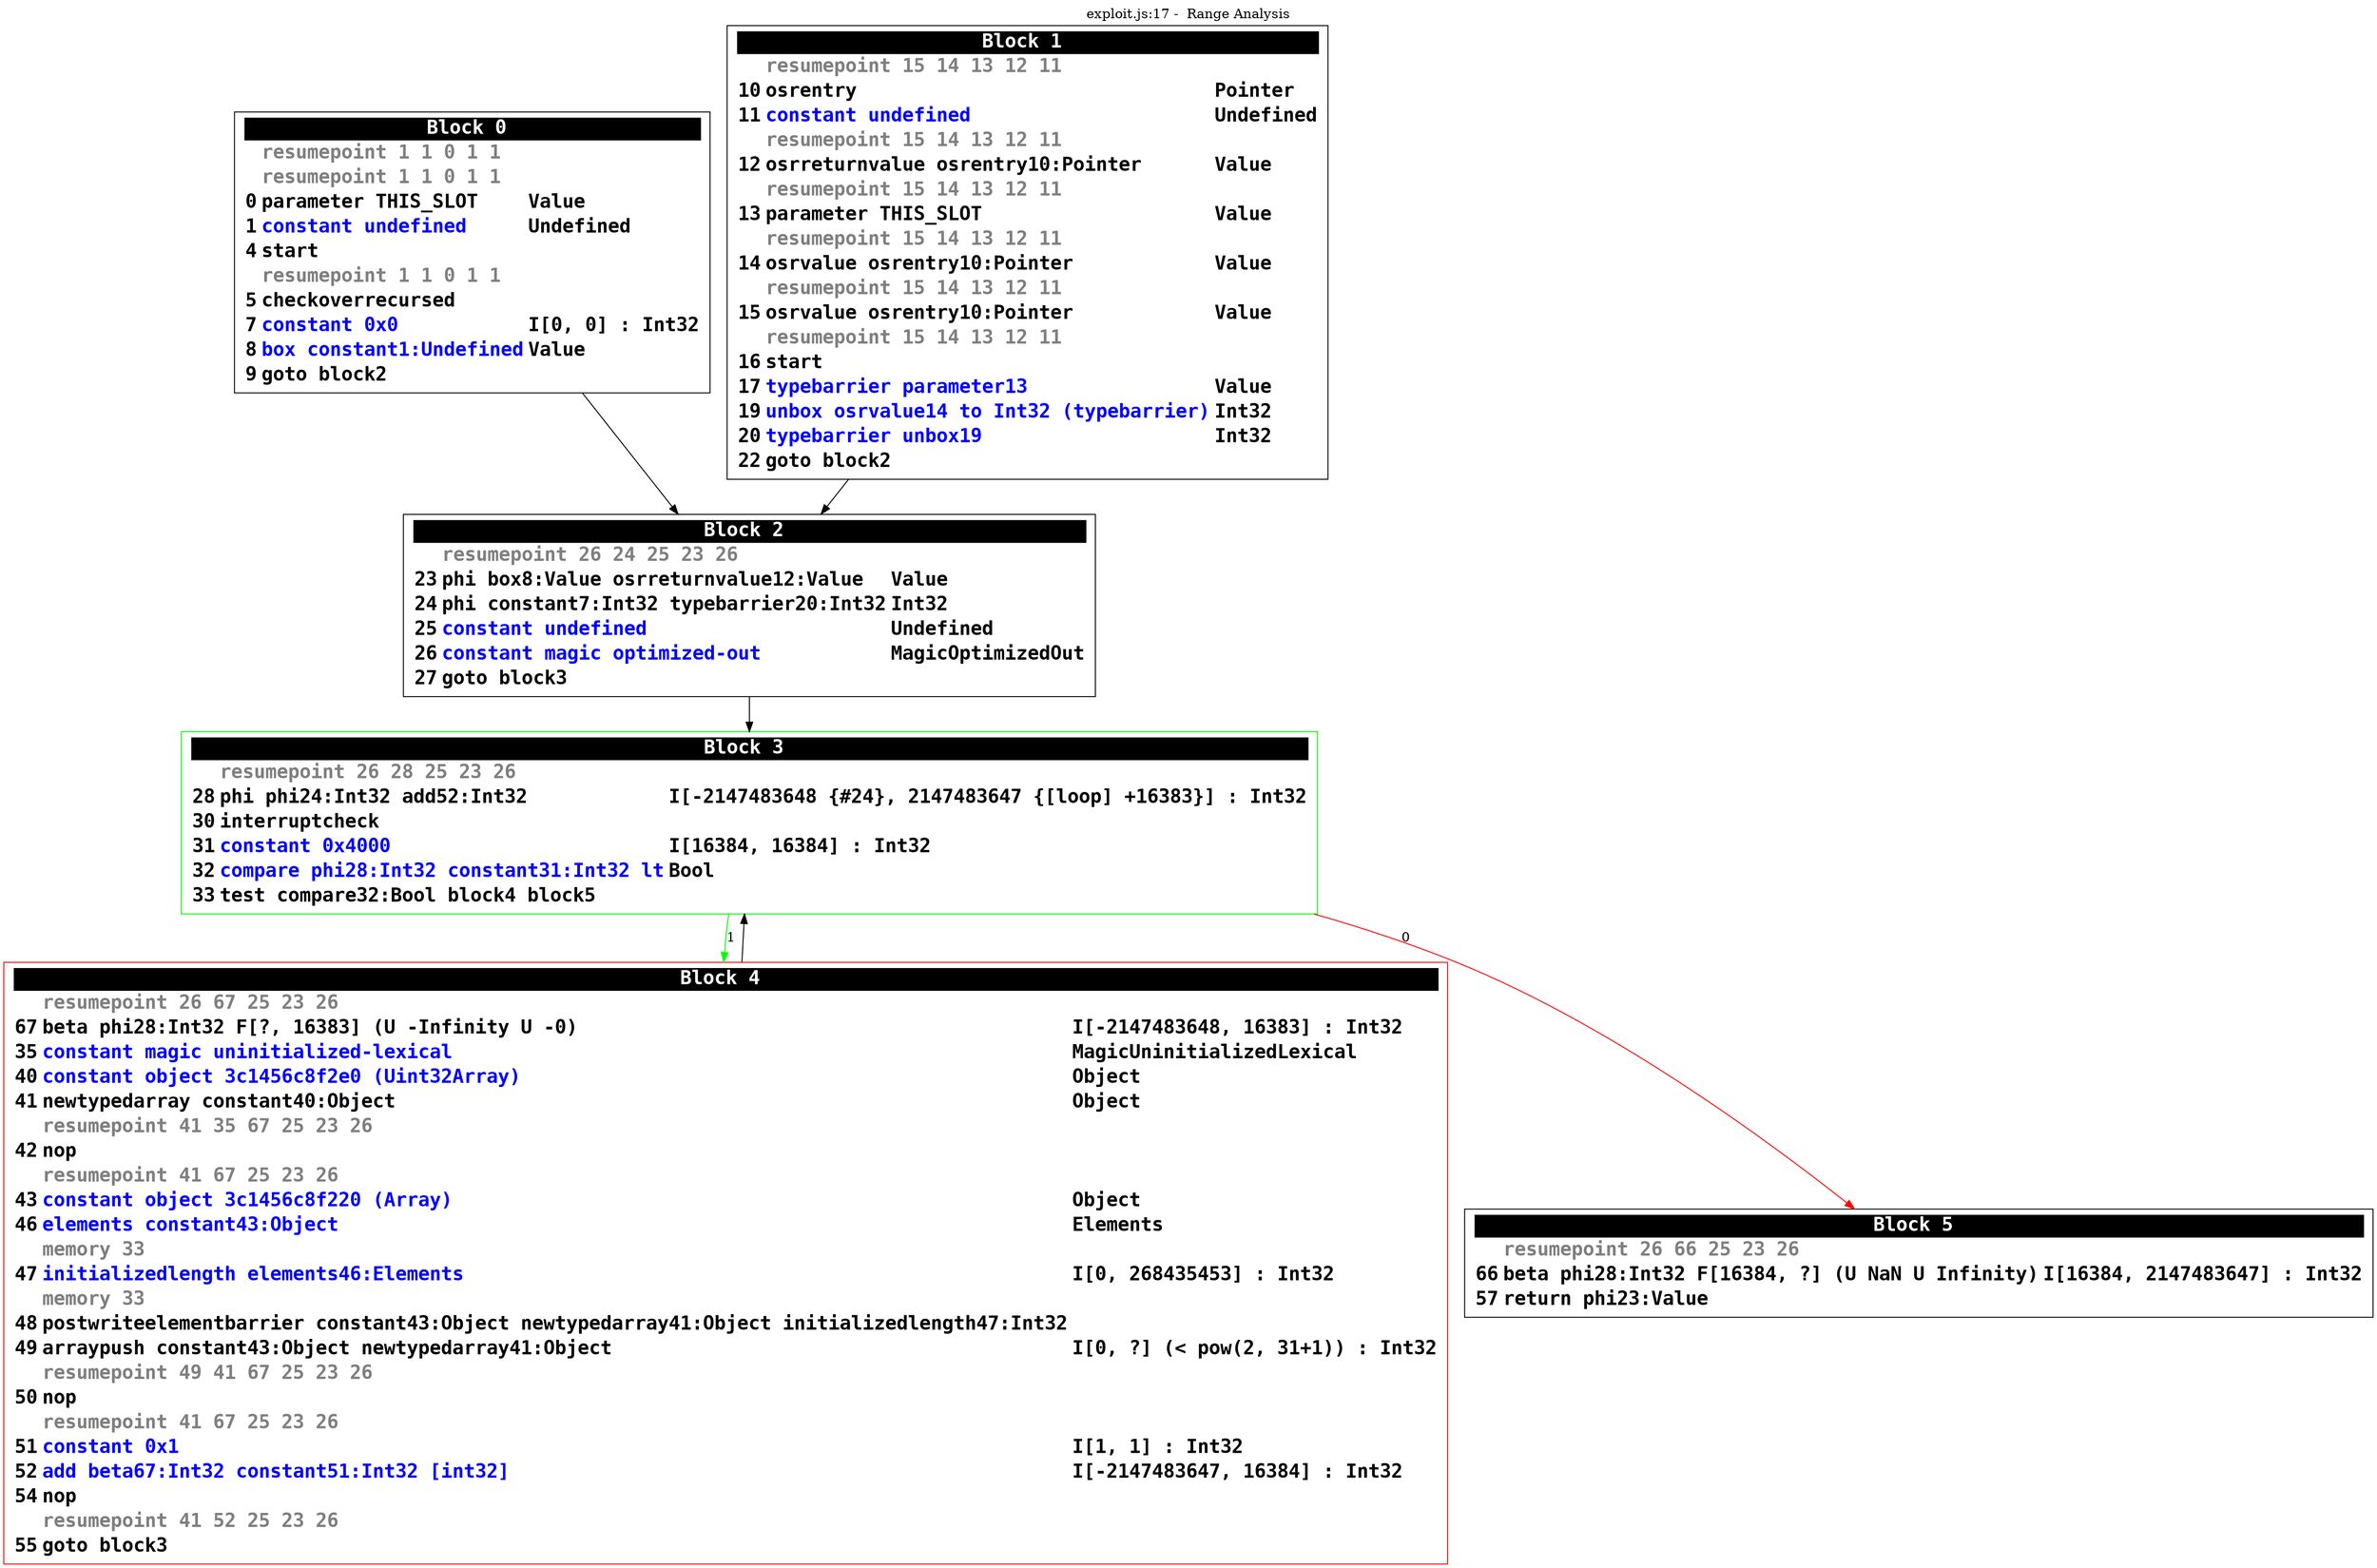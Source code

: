 digraph {
labelloc = t;
labelfontsize = 30;
label = "exploit.js:17 -  Range Analysis";
  rankdir=TB
  splines=true

  "Block0" [ shape=box fontsize=20 fontname="Consolas Bold" label=<<table border="0" cellborder="0" cellpadding="1"><tr><td align="center" bgcolor="black" colspan="3"><font color="white">Block 0 </font></td></tr><tr><td align="left"></td><td align="left"><font color="grey50">resumepoint 1 1 0 1 1 </font></td><td></td></tr><tr><td align="left"></td><td align="left"><font color="grey50">resumepoint 1 1 0 1 1 </font></td><td></td></tr><tr><td align="right" port="i0">0</td><td align="left">parameter THIS_SLOT</td><td align="left">Value</td></tr><tr><td align="right" port="i1">1</td><td align="left"><font color="blue">constant undefined</font></td><td align="left">Undefined</td></tr><tr><td align="right" port="i4">4</td><td align="left">start</td></tr><tr><td align="left"></td><td align="left"><font color="grey50">resumepoint 1 1 0 1 1 </font></td><td></td></tr><tr><td align="right" port="i5">5</td><td align="left">checkoverrecursed</td></tr><tr><td align="right" port="i7">7</td><td align="left"><font color="blue">constant 0x0</font></td><td align="left">I[0, 0] : Int32</td></tr><tr><td align="right" port="i8">8</td><td align="left"><font color="blue">box constant1:Undefined</font></td><td align="left">Value</td></tr><tr><td align="right" port="i9">9</td><td align="left">goto block2</td></tr></table>> ] ;
  "Block1" [ shape=box fontsize=20 fontname="Consolas Bold" label=<<table border="0" cellborder="0" cellpadding="1"><tr><td align="center" bgcolor="black" colspan="3"><font color="white">Block 1 </font></td></tr><tr><td align="left"></td><td align="left"><font color="grey50">resumepoint 15 14 13 12 11 </font></td><td></td></tr><tr><td align="right" port="i10">10</td><td align="left">osrentry</td><td align="left">Pointer</td></tr><tr><td align="right" port="i11">11</td><td align="left"><font color="blue">constant undefined</font></td><td align="left">Undefined</td></tr><tr><td align="left"></td><td align="left"><font color="grey50">resumepoint 15 14 13 12 11 </font></td><td></td></tr><tr><td align="right" port="i12">12</td><td align="left">osrreturnvalue osrentry10:Pointer</td><td align="left">Value</td></tr><tr><td align="left"></td><td align="left"><font color="grey50">resumepoint 15 14 13 12 11 </font></td><td></td></tr><tr><td align="right" port="i13">13</td><td align="left">parameter THIS_SLOT</td><td align="left">Value</td></tr><tr><td align="left"></td><td align="left"><font color="grey50">resumepoint 15 14 13 12 11 </font></td><td></td></tr><tr><td align="right" port="i14">14</td><td align="left">osrvalue osrentry10:Pointer</td><td align="left">Value</td></tr><tr><td align="left"></td><td align="left"><font color="grey50">resumepoint 15 14 13 12 11 </font></td><td></td></tr><tr><td align="right" port="i15">15</td><td align="left">osrvalue osrentry10:Pointer</td><td align="left">Value</td></tr><tr><td align="left"></td><td align="left"><font color="grey50">resumepoint 15 14 13 12 11 </font></td><td></td></tr><tr><td align="right" port="i16">16</td><td align="left">start</td></tr><tr><td align="right" port="i17">17</td><td align="left"><font color="blue">typebarrier parameter13</font></td><td align="left">Value</td></tr><tr><td align="right" port="i19">19</td><td align="left"><font color="blue">unbox osrvalue14 to Int32 (typebarrier)</font></td><td align="left">Int32</td></tr><tr><td align="right" port="i20">20</td><td align="left"><font color="blue">typebarrier unbox19</font></td><td align="left">Int32</td></tr><tr><td align="right" port="i22">22</td><td align="left">goto block2</td></tr></table>> ] ;
  "Block2" [ shape=box fontsize=20 fontname="Consolas Bold" label=<<table border="0" cellborder="0" cellpadding="1"><tr><td align="center" bgcolor="black" colspan="3"><font color="white">Block 2 </font></td></tr><tr><td align="left"></td><td align="left"><font color="grey50">resumepoint 26 24 25 23 26 </font></td><td></td></tr><tr><td align="right" port="i23">23</td><td align="left">phi box8:Value osrreturnvalue12:Value</td><td align="left">Value</td></tr><tr><td align="right" port="i24">24</td><td align="left">phi constant7:Int32 typebarrier20:Int32</td><td align="left">Int32</td></tr><tr><td align="right" port="i25">25</td><td align="left"><font color="blue">constant undefined</font></td><td align="left">Undefined</td></tr><tr><td align="right" port="i26">26</td><td align="left"><font color="blue">constant magic optimized-out</font></td><td align="left">MagicOptimizedOut</td></tr><tr><td align="right" port="i27">27</td><td align="left">goto block3</td></tr></table>> ] ;
  "Block3" [ color=green shape=box fontsize=20 fontname="Consolas Bold" label=<<table border="0" cellborder="0" cellpadding="1"><tr><td align="center" bgcolor="black" colspan="3"><font color="white">Block 3 </font></td></tr><tr><td align="left"></td><td align="left"><font color="grey50">resumepoint 26 28 25 23 26 </font></td><td></td></tr><tr><td align="right" port="i28">28</td><td align="left">phi phi24:Int32 add52:Int32</td><td align="left">I[-2147483648 {#24}, 2147483647 {[loop] +16383}] : Int32</td></tr><tr><td align="right" port="i30">30</td><td align="left">interruptcheck</td></tr><tr><td align="right" port="i31">31</td><td align="left"><font color="blue">constant 0x4000</font></td><td align="left">I[16384, 16384] : Int32</td></tr><tr><td align="right" port="i32">32</td><td align="left"><font color="blue">compare phi28:Int32 constant31:Int32 lt</font></td><td align="left">Bool</td></tr><tr><td align="right" port="i33">33</td><td align="left">test compare32:Bool block4 block5</td></tr></table>> ] ;
  "Block4" [ color=red shape=box fontsize=20 fontname="Consolas Bold" label=<<table border="0" cellborder="0" cellpadding="1"><tr><td align="center" bgcolor="black" colspan="3"><font color="white">Block 4 </font></td></tr><tr><td align="left"></td><td align="left"><font color="grey50">resumepoint 26 67 25 23 26 </font></td><td></td></tr><tr><td align="right" port="i67">67</td><td align="left">beta phi28:Int32 F[?, 16383] (U -Infinity U -0)</td><td align="left">I[-2147483648, 16383] : Int32</td></tr><tr><td align="right" port="i35">35</td><td align="left"><font color="blue">constant magic uninitialized-lexical</font></td><td align="left">MagicUninitializedLexical</td></tr><tr><td align="right" port="i40">40</td><td align="left"><font color="blue">constant object 3c1456c8f2e0 (Uint32Array)</font></td><td align="left">Object</td></tr><tr><td align="right" port="i41">41</td><td align="left">newtypedarray constant40:Object</td><td align="left">Object</td></tr><tr><td align="left"></td><td align="left"><font color="grey50">resumepoint 41 35 67 25 23 26 </font></td><td></td></tr><tr><td align="right" port="i42">42</td><td align="left">nop</td></tr><tr><td align="left"></td><td align="left"><font color="grey50">resumepoint 41 67 25 23 26 </font></td><td></td></tr><tr><td align="right" port="i43">43</td><td align="left"><font color="blue">constant object 3c1456c8f220 (Array)</font></td><td align="left">Object</td></tr><tr><td align="right" port="i46">46</td><td align="left"><font color="blue">elements constant43:Object</font></td><td align="left">Elements</td></tr><tr><td align="left"></td><td align="left"><font color="grey50">memory 33 </font></td><td></td></tr><tr><td align="right" port="i47">47</td><td align="left"><font color="blue">initializedlength elements46:Elements</font></td><td align="left">I[0, 268435453] : Int32</td></tr><tr><td align="left"></td><td align="left"><font color="grey50">memory 33 </font></td><td></td></tr><tr><td align="right" port="i48">48</td><td align="left">postwriteelementbarrier constant43:Object newtypedarray41:Object initializedlength47:Int32</td></tr><tr><td align="right" port="i49">49</td><td align="left">arraypush constant43:Object newtypedarray41:Object</td><td align="left">I[0, ?] (&lt; pow(2, 31+1)) : Int32</td></tr><tr><td align="left"></td><td align="left"><font color="grey50">resumepoint 49 41 67 25 23 26 </font></td><td></td></tr><tr><td align="right" port="i50">50</td><td align="left">nop</td></tr><tr><td align="left"></td><td align="left"><font color="grey50">resumepoint 41 67 25 23 26 </font></td><td></td></tr><tr><td align="right" port="i51">51</td><td align="left"><font color="blue">constant 0x1</font></td><td align="left">I[1, 1] : Int32</td></tr><tr><td align="right" port="i52">52</td><td align="left"><font color="blue">add beta67:Int32 constant51:Int32 [int32]</font></td><td align="left">I[-2147483647, 16384] : Int32</td></tr><tr><td align="right" port="i54">54</td><td align="left">nop</td></tr><tr><td align="left"></td><td align="left"><font color="grey50">resumepoint 41 52 25 23 26 </font></td><td></td></tr><tr><td align="right" port="i55">55</td><td align="left">goto block3</td></tr></table>> ] ;
  "Block5" [ shape=box fontsize=20 fontname="Consolas Bold" label=<<table border="0" cellborder="0" cellpadding="1"><tr><td align="center" bgcolor="black" colspan="3"><font color="white">Block 5 </font></td></tr><tr><td align="left"></td><td align="left"><font color="grey50">resumepoint 26 66 25 23 26 </font></td><td></td></tr><tr><td align="right" port="i66">66</td><td align="left">beta phi28:Int32 F[16384, ?] (U NaN U Infinity)</td><td align="left">I[16384, 2147483647] : Int32</td></tr><tr><td align="right" port="i57">57</td><td align="left">return phi23:Value</td></tr></table>> ] ;

  "Block0" -> "Block2" ;
  "Block1" -> "Block2" ;
  "Block2" -> "Block3" ;
  "Block3" -> "Block4" [ color=green label=1 ] ;
  "Block3" -> "Block5" [ color=red label=0 ] ;
  "Block4" -> "Block3" ;
}
